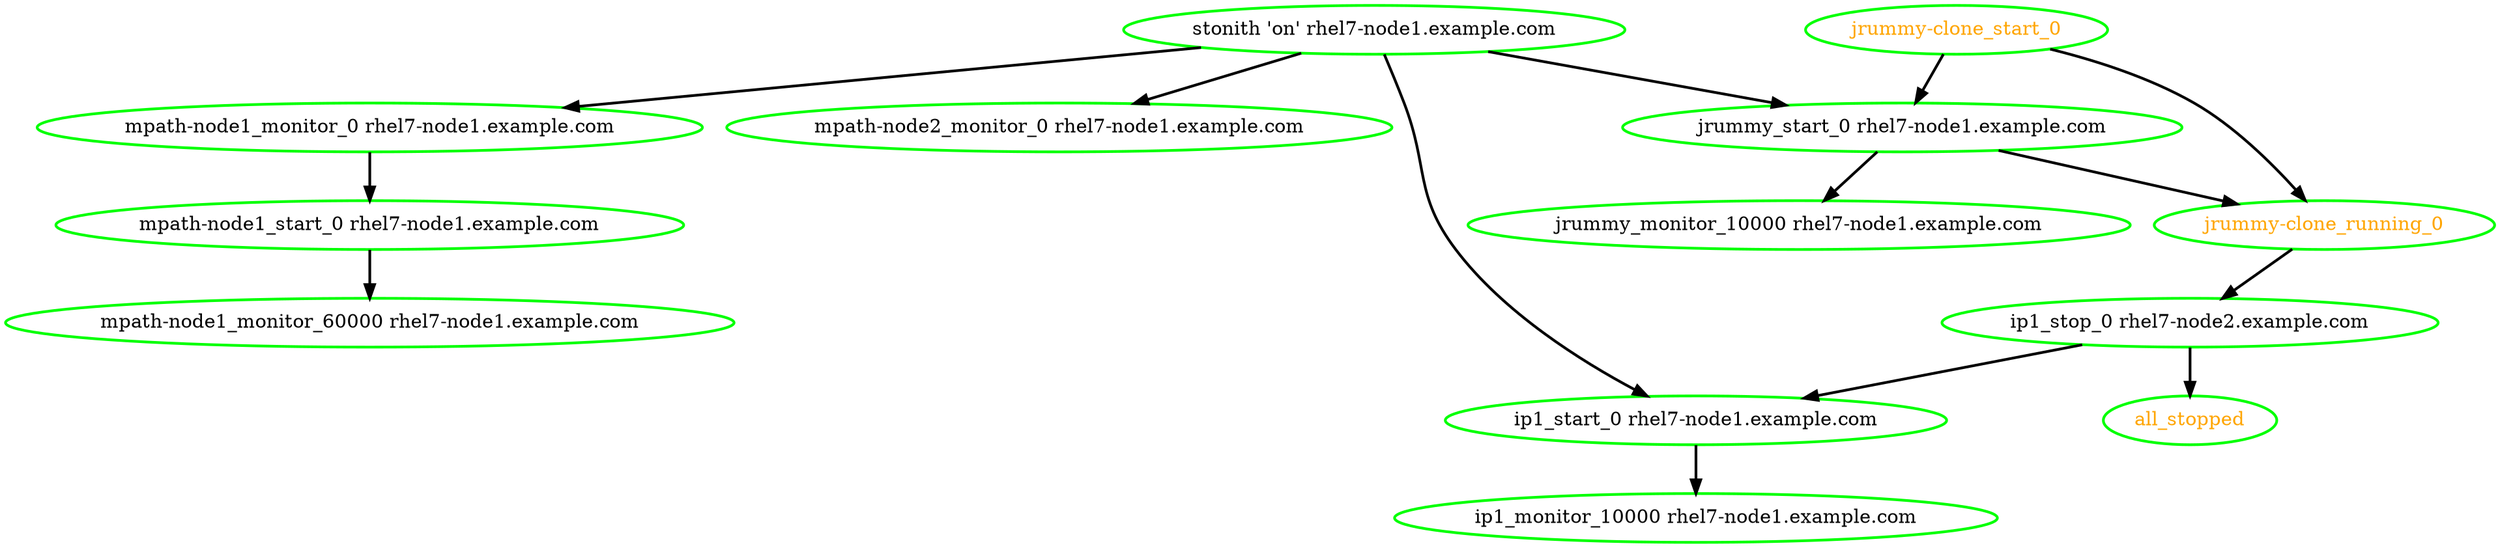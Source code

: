 digraph "g" {
"all_stopped" [ style=bold color="green" fontcolor="orange"]
"ip1_monitor_10000 rhel7-node1.example.com" [ style=bold color="green" fontcolor="black"]
"ip1_start_0 rhel7-node1.example.com" -> "ip1_monitor_10000 rhel7-node1.example.com" [ style = bold]
"ip1_start_0 rhel7-node1.example.com" [ style=bold color="green" fontcolor="black"]
"ip1_stop_0 rhel7-node2.example.com" -> "all_stopped" [ style = bold]
"ip1_stop_0 rhel7-node2.example.com" -> "ip1_start_0 rhel7-node1.example.com" [ style = bold]
"ip1_stop_0 rhel7-node2.example.com" [ style=bold color="green" fontcolor="black"]
"jrummy-clone_running_0" -> "ip1_stop_0 rhel7-node2.example.com" [ style = bold]
"jrummy-clone_running_0" [ style=bold color="green" fontcolor="orange"]
"jrummy-clone_start_0" -> "jrummy-clone_running_0" [ style = bold]
"jrummy-clone_start_0" -> "jrummy_start_0 rhel7-node1.example.com" [ style = bold]
"jrummy-clone_start_0" [ style=bold color="green" fontcolor="orange"]
"jrummy_monitor_10000 rhel7-node1.example.com" [ style=bold color="green" fontcolor="black"]
"jrummy_start_0 rhel7-node1.example.com" -> "jrummy-clone_running_0" [ style = bold]
"jrummy_start_0 rhel7-node1.example.com" -> "jrummy_monitor_10000 rhel7-node1.example.com" [ style = bold]
"jrummy_start_0 rhel7-node1.example.com" [ style=bold color="green" fontcolor="black"]
"mpath-node1_monitor_0 rhel7-node1.example.com" -> "mpath-node1_start_0 rhel7-node1.example.com" [ style = bold]
"mpath-node1_monitor_0 rhel7-node1.example.com" [ style=bold color="green" fontcolor="black"]
"mpath-node1_monitor_60000 rhel7-node1.example.com" [ style=bold color="green" fontcolor="black"]
"mpath-node1_start_0 rhel7-node1.example.com" -> "mpath-node1_monitor_60000 rhel7-node1.example.com" [ style = bold]
"mpath-node1_start_0 rhel7-node1.example.com" [ style=bold color="green" fontcolor="black"]
"mpath-node2_monitor_0 rhel7-node1.example.com" [ style=bold color="green" fontcolor="black"]
"stonith 'on' rhel7-node1.example.com" -> "ip1_start_0 rhel7-node1.example.com" [ style = bold]
"stonith 'on' rhel7-node1.example.com" -> "jrummy_start_0 rhel7-node1.example.com" [ style = bold]
"stonith 'on' rhel7-node1.example.com" -> "mpath-node1_monitor_0 rhel7-node1.example.com" [ style = bold]
"stonith 'on' rhel7-node1.example.com" -> "mpath-node2_monitor_0 rhel7-node1.example.com" [ style = bold]
"stonith 'on' rhel7-node1.example.com" [ style=bold color="green" fontcolor="black"]
}
